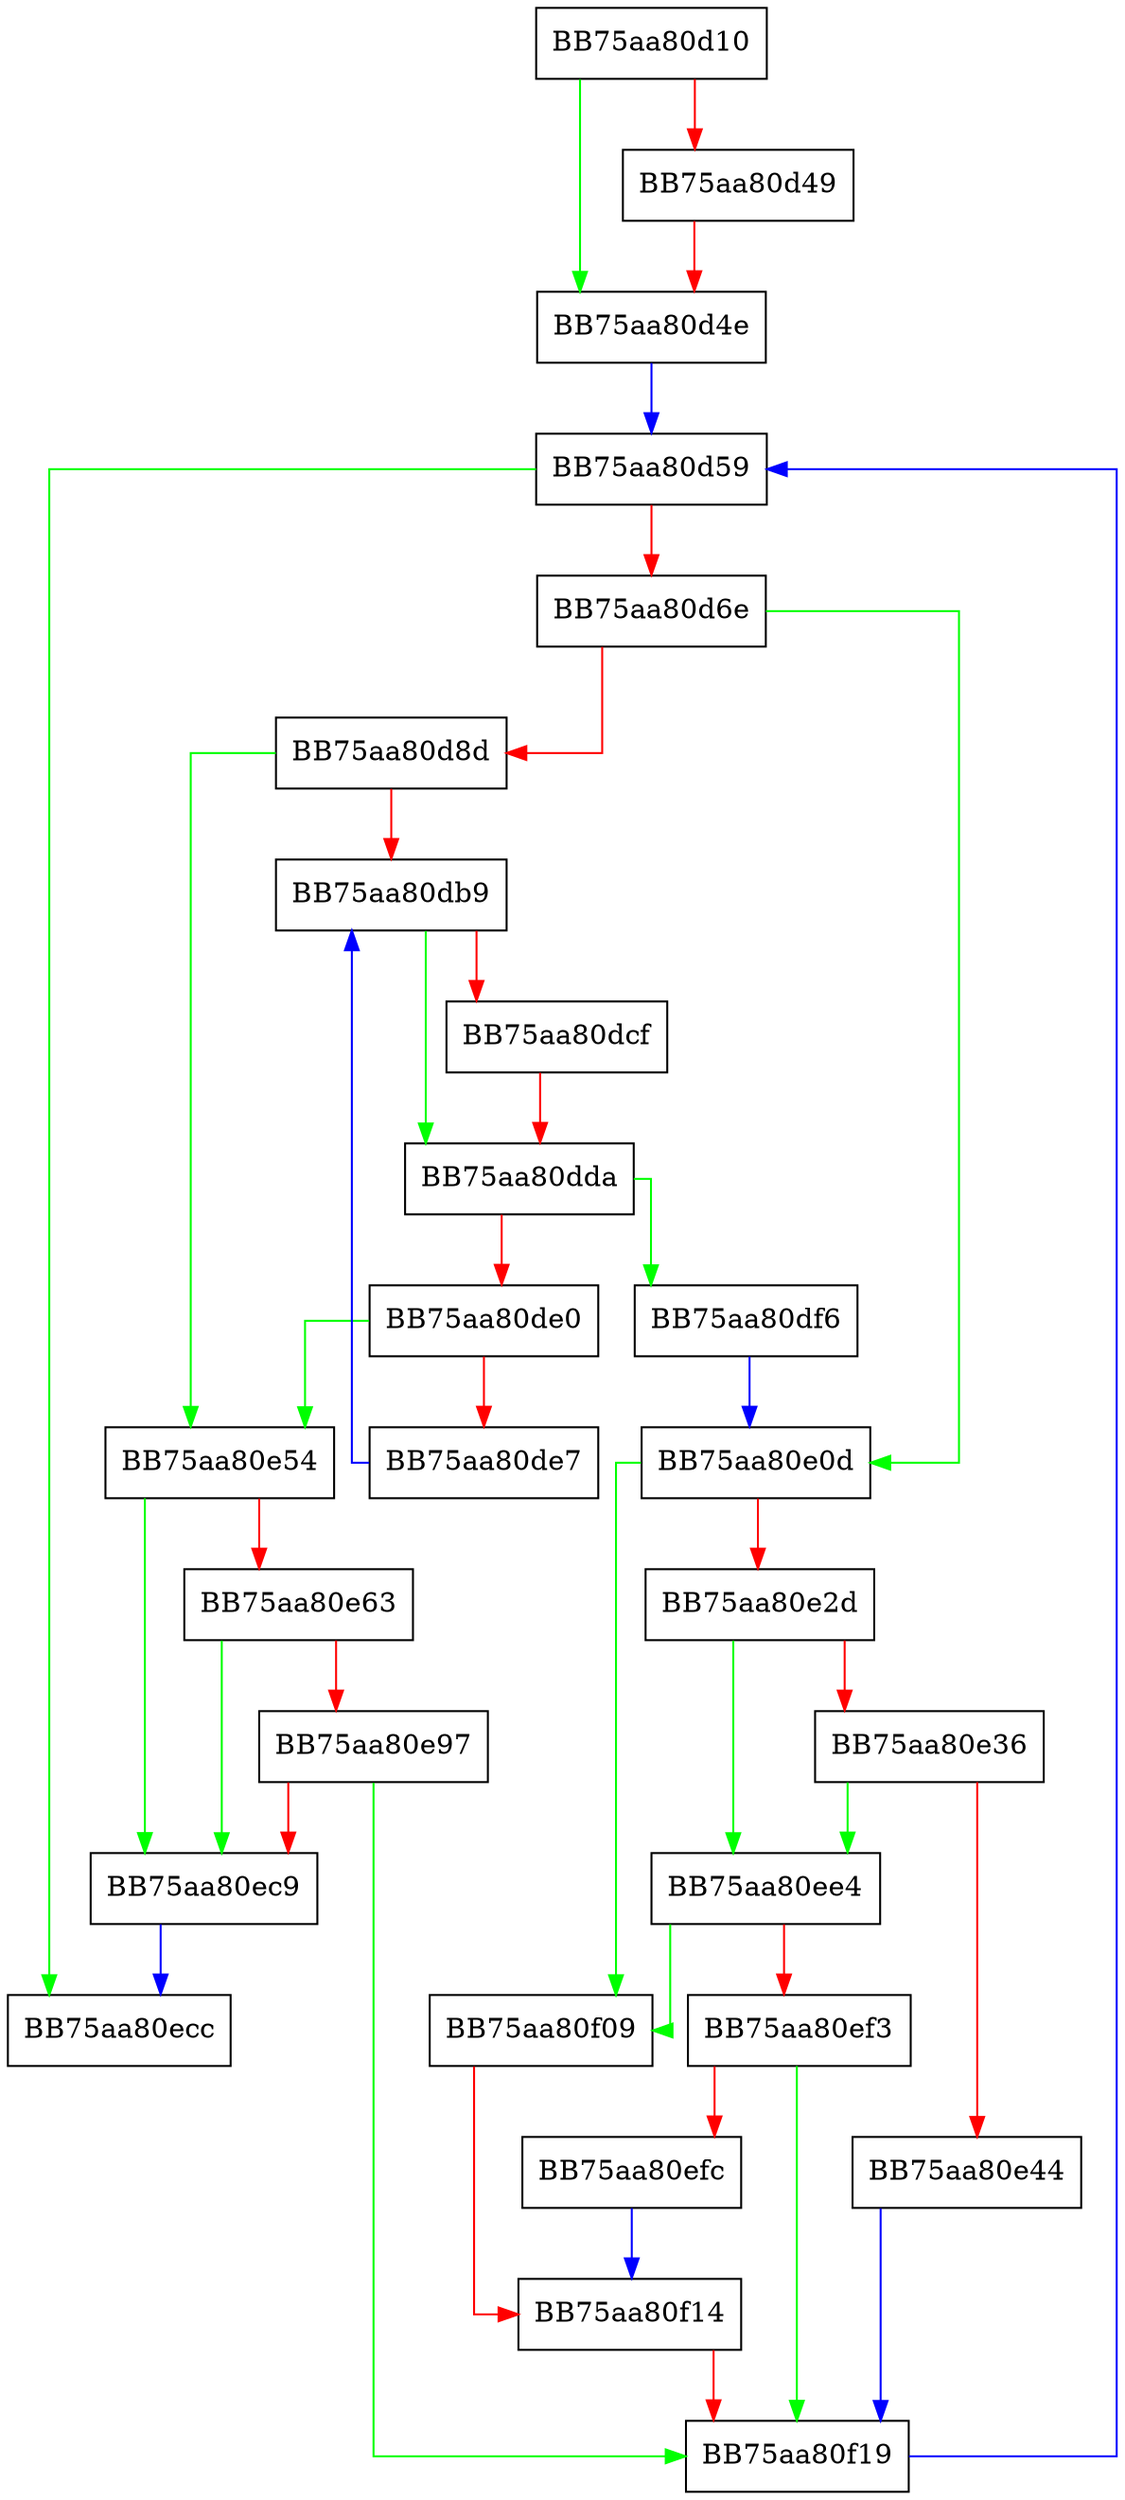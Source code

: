 digraph mmap_read_range {
  node [shape="box"];
  graph [splines=ortho];
  BB75aa80d10 -> BB75aa80d4e [color="green"];
  BB75aa80d10 -> BB75aa80d49 [color="red"];
  BB75aa80d49 -> BB75aa80d4e [color="red"];
  BB75aa80d4e -> BB75aa80d59 [color="blue"];
  BB75aa80d59 -> BB75aa80ecc [color="green"];
  BB75aa80d59 -> BB75aa80d6e [color="red"];
  BB75aa80d6e -> BB75aa80e0d [color="green"];
  BB75aa80d6e -> BB75aa80d8d [color="red"];
  BB75aa80d8d -> BB75aa80e54 [color="green"];
  BB75aa80d8d -> BB75aa80db9 [color="red"];
  BB75aa80db9 -> BB75aa80dda [color="green"];
  BB75aa80db9 -> BB75aa80dcf [color="red"];
  BB75aa80dcf -> BB75aa80dda [color="red"];
  BB75aa80dda -> BB75aa80df6 [color="green"];
  BB75aa80dda -> BB75aa80de0 [color="red"];
  BB75aa80de0 -> BB75aa80e54 [color="green"];
  BB75aa80de0 -> BB75aa80de7 [color="red"];
  BB75aa80de7 -> BB75aa80db9 [color="blue"];
  BB75aa80df6 -> BB75aa80e0d [color="blue"];
  BB75aa80e0d -> BB75aa80f09 [color="green"];
  BB75aa80e0d -> BB75aa80e2d [color="red"];
  BB75aa80e2d -> BB75aa80ee4 [color="green"];
  BB75aa80e2d -> BB75aa80e36 [color="red"];
  BB75aa80e36 -> BB75aa80ee4 [color="green"];
  BB75aa80e36 -> BB75aa80e44 [color="red"];
  BB75aa80e44 -> BB75aa80f19 [color="blue"];
  BB75aa80e54 -> BB75aa80ec9 [color="green"];
  BB75aa80e54 -> BB75aa80e63 [color="red"];
  BB75aa80e63 -> BB75aa80ec9 [color="green"];
  BB75aa80e63 -> BB75aa80e97 [color="red"];
  BB75aa80e97 -> BB75aa80f19 [color="green"];
  BB75aa80e97 -> BB75aa80ec9 [color="red"];
  BB75aa80ec9 -> BB75aa80ecc [color="blue"];
  BB75aa80ee4 -> BB75aa80f09 [color="green"];
  BB75aa80ee4 -> BB75aa80ef3 [color="red"];
  BB75aa80ef3 -> BB75aa80f19 [color="green"];
  BB75aa80ef3 -> BB75aa80efc [color="red"];
  BB75aa80efc -> BB75aa80f14 [color="blue"];
  BB75aa80f09 -> BB75aa80f14 [color="red"];
  BB75aa80f14 -> BB75aa80f19 [color="red"];
  BB75aa80f19 -> BB75aa80d59 [color="blue"];
}